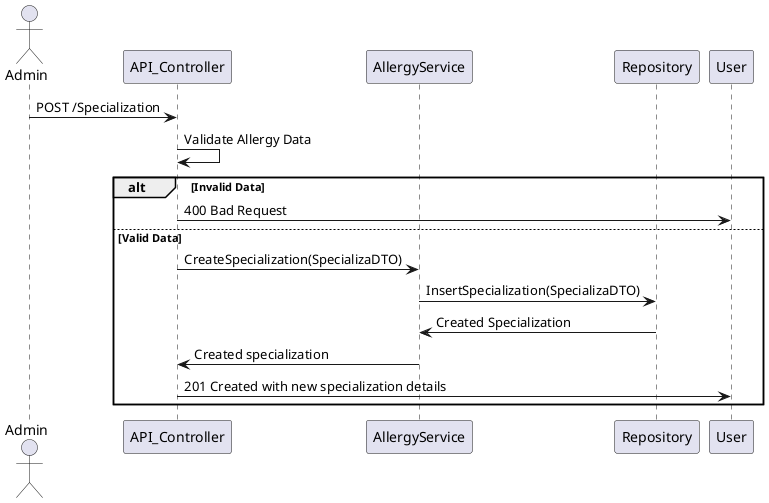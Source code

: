 @startuml
actor Admin
participant API_Controller
participant AllergyService
participant Repository

Admin -> API_Controller: POST /Specialization
API_Controller -> API_Controller: Validate Allergy Data
alt Invalid Data
    API_Controller -> User: 400 Bad Request
else Valid Data
    API_Controller -> AllergyService: CreateSpecialization(SpecializaDTO)
    AllergyService -> Repository: InsertSpecialization(SpecializaDTO)
    Repository -> AllergyService: Created Specialization
    AllergyService -> API_Controller: Created specialization
    API_Controller -> User: 201 Created with new specialization details
end
@enduml

